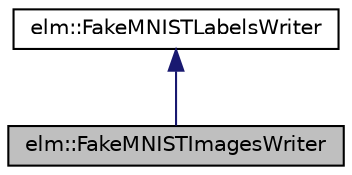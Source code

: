 digraph G
{
  edge [fontname="Helvetica",fontsize="10",labelfontname="Helvetica",labelfontsize="10"];
  node [fontname="Helvetica",fontsize="10",shape=record];
  Node1 [label="elm::FakeMNISTImagesWriter",height=0.2,width=0.4,color="black", fillcolor="grey75", style="filled" fontcolor="black"];
  Node2 -> Node1 [dir="back",color="midnightblue",fontsize="10",style="solid",fontname="Helvetica"];
  Node2 [label="elm::FakeMNISTLabelsWriter",height=0.2,width=0.4,color="black", fillcolor="white", style="filled",URL="$classelm_1_1FakeMNISTLabelsWriter.html"];
}

